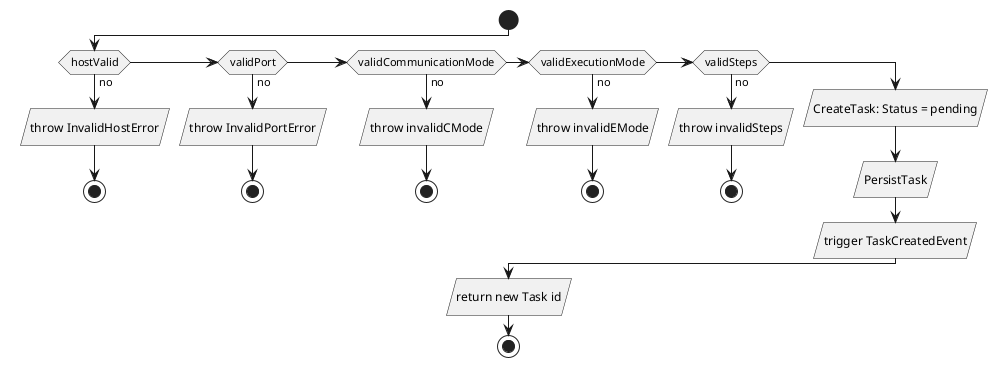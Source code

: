 @startuml

start
if (hostValid) then (no)
  :throw InvalidHostError/
  stop
elseif (validPort) then (no)
  :throw InvalidPortError/
  stop
elseif (validCommunicationMode) then (no)
  :throw invalidCMode/
  stop
elseif (validExecutionMode) then (no)
  :throw invalidEMode/
  stop
elseif (validSteps) then (no)
  :throw invalidSteps/
  stop
else ()
  :CreateTask: Status = pending/
  :PersistTask/
  :trigger TaskCreatedEvent/
endif
:return new Task id/
stop
@enduml
